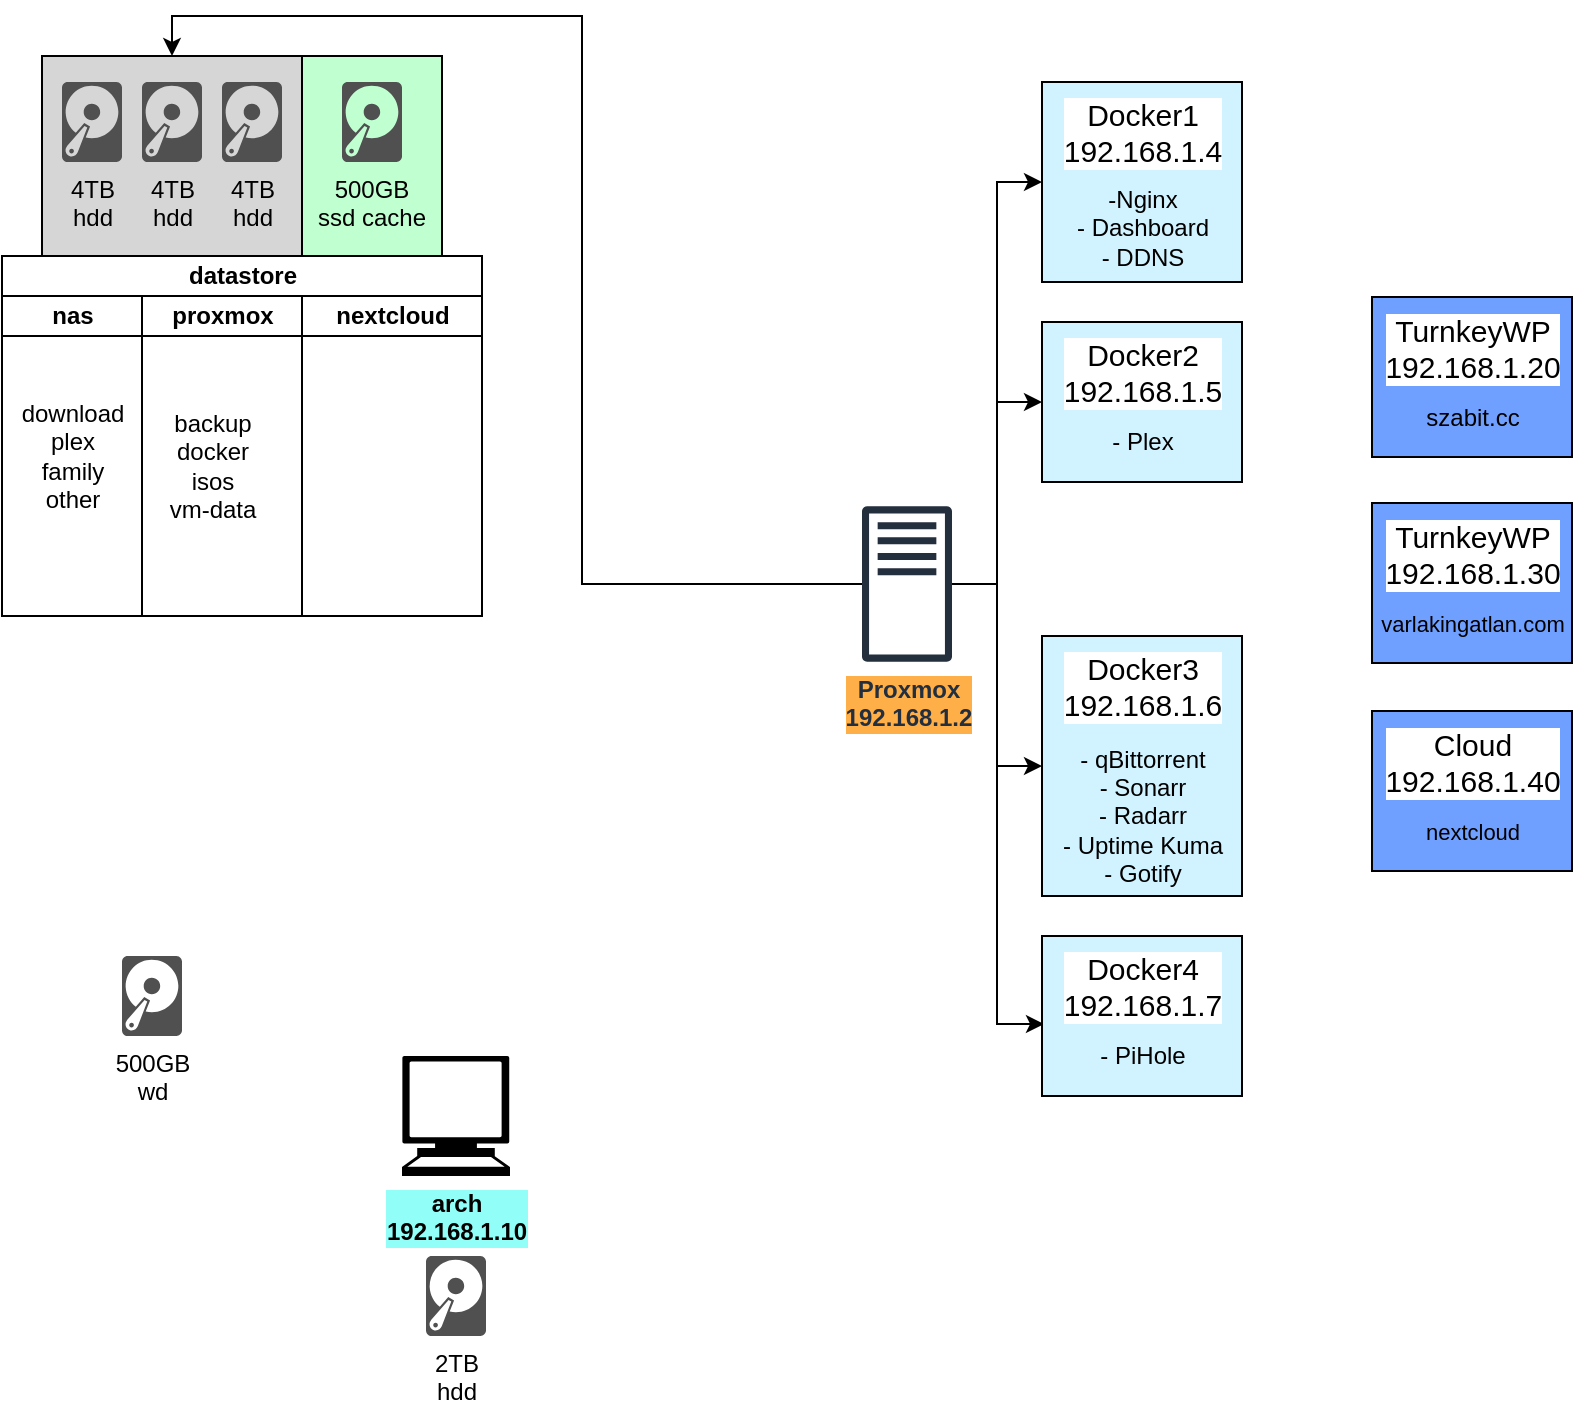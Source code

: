 <mxfile version="21.2.9" type="github">
  <diagram name="Page-1" id="GawN0sBzUaCXgQbSJTzt">
    <mxGraphModel dx="1434" dy="790" grid="1" gridSize="10" guides="1" tooltips="1" connect="1" arrows="1" fold="1" page="1" pageScale="1" pageWidth="1169" pageHeight="826" math="0" shadow="0">
      <root>
        <mxCell id="0" />
        <mxCell id="1" parent="0" />
        <mxCell id="Fs72LVVjV9bSrvQO9REc-51" value="" style="rounded=0;whiteSpace=wrap;html=1;fillColor=#BFFFD0;direction=east;" parent="1" vertex="1">
          <mxGeometry x="190" y="110" width="70" height="100" as="geometry" />
        </mxCell>
        <mxCell id="Fs72LVVjV9bSrvQO9REc-50" value="" style="rounded=0;whiteSpace=wrap;html=1;fillColor=#D6D6D6;direction=east;" parent="1" vertex="1">
          <mxGeometry x="60" y="110" width="130" height="100" as="geometry" />
        </mxCell>
        <mxCell id="Fs72LVVjV9bSrvQO9REc-40" style="edgeStyle=orthogonalEdgeStyle;rounded=0;orthogonalLoop=1;jettySize=auto;html=1;entryX=0;entryY=0.5;entryDx=0;entryDy=0;" parent="1" source="Fs72LVVjV9bSrvQO9REc-1" target="Fs72LVVjV9bSrvQO9REc-2" edge="1">
          <mxGeometry relative="1" as="geometry" />
        </mxCell>
        <mxCell id="Fs72LVVjV9bSrvQO9REc-41" value="" style="edgeStyle=orthogonalEdgeStyle;rounded=0;orthogonalLoop=1;jettySize=auto;entryX=0;entryY=0.5;entryDx=0;entryDy=0;html=1;" parent="1" source="Fs72LVVjV9bSrvQO9REc-1" target="Fs72LVVjV9bSrvQO9REc-33" edge="1">
          <mxGeometry relative="1" as="geometry" />
        </mxCell>
        <mxCell id="Fs72LVVjV9bSrvQO9REc-47" style="edgeStyle=orthogonalEdgeStyle;rounded=0;orthogonalLoop=1;jettySize=auto;html=1;entryX=0;entryY=0.5;entryDx=0;entryDy=0;" parent="1" source="Fs72LVVjV9bSrvQO9REc-1" target="Fs72LVVjV9bSrvQO9REc-43" edge="1">
          <mxGeometry relative="1" as="geometry" />
        </mxCell>
        <mxCell id="Fs72LVVjV9bSrvQO9REc-64" style="edgeStyle=orthogonalEdgeStyle;rounded=0;orthogonalLoop=1;jettySize=auto;html=1;entryX=0.01;entryY=0.88;entryDx=0;entryDy=0;entryPerimeter=0;" parent="1" source="Fs72LVVjV9bSrvQO9REc-1" target="Fs72LVVjV9bSrvQO9REc-62" edge="1">
          <mxGeometry relative="1" as="geometry" />
        </mxCell>
        <mxCell id="Fs72LVVjV9bSrvQO9REc-71" style="edgeStyle=orthogonalEdgeStyle;rounded=0;orthogonalLoop=1;jettySize=auto;html=1;entryX=0.5;entryY=0;entryDx=0;entryDy=0;" parent="1" source="Fs72LVVjV9bSrvQO9REc-1" target="Fs72LVVjV9bSrvQO9REc-50" edge="1">
          <mxGeometry relative="1" as="geometry" />
        </mxCell>
        <mxCell id="Fs72LVVjV9bSrvQO9REc-1" value="&lt;div&gt;&lt;b&gt;Proxmox&lt;/b&gt;&lt;/div&gt;&lt;div&gt;&lt;b&gt;192.168.1.2&lt;/b&gt;&lt;/div&gt;" style="sketch=0;outlineConnect=0;fontColor=#232F3E;gradientColor=none;fillColor=#232F3D;strokeColor=none;dashed=0;verticalLabelPosition=bottom;verticalAlign=top;align=center;html=1;fontSize=12;fontStyle=0;aspect=fixed;pointerEvents=1;shape=mxgraph.aws4.traditional_server;labelBackgroundColor=#FFAF47;" parent="1" vertex="1">
          <mxGeometry x="470" y="335" width="45" height="78" as="geometry" />
        </mxCell>
        <mxCell id="Fs72LVVjV9bSrvQO9REc-2" value="&lt;div align=&quot;center&quot;&gt;&lt;br&gt;&lt;/div&gt;" style="whiteSpace=wrap;html=1;align=center;labelBackgroundColor=none;labelBorderColor=none;fillColor=#D1F3FF;direction=east;" parent="1" vertex="1">
          <mxGeometry x="560" y="123" width="100" height="100" as="geometry" />
        </mxCell>
        <mxCell id="Fs72LVVjV9bSrvQO9REc-4" value="&lt;div style=&quot;font-size: 15px;&quot;&gt;Docker1&lt;/div&gt;&lt;div style=&quot;font-size: 15px;&quot;&gt;192.168.1.4&lt;/div&gt;" style="text;html=1;align=center;verticalAlign=middle;resizable=0;points=[];autosize=1;strokeColor=none;fillColor=none;labelBackgroundColor=default;spacing=1;spacingLeft=0;spacingTop=0;labelPosition=center;verticalLabelPosition=middle;labelBorderColor=none;fontSize=15;horizontal=1;" parent="1" vertex="1">
          <mxGeometry x="560" y="123" width="100" height="50" as="geometry" />
        </mxCell>
        <mxCell id="Fs72LVVjV9bSrvQO9REc-9" value="&lt;div&gt;4TB&lt;/div&gt;&lt;div&gt;hdd&lt;br&gt;&lt;/div&gt;" style="sketch=0;pointerEvents=1;shadow=0;dashed=0;html=1;strokeColor=none;fillColor=#505050;labelPosition=center;verticalLabelPosition=bottom;verticalAlign=top;outlineConnect=0;align=center;shape=mxgraph.office.devices.hard_disk;direction=east;" parent="1" vertex="1">
          <mxGeometry x="70" y="123" width="30" height="40" as="geometry" />
        </mxCell>
        <mxCell id="Fs72LVVjV9bSrvQO9REc-11" value="&lt;div&gt;4TB&lt;/div&gt;&lt;div&gt;hdd&lt;br&gt;&lt;/div&gt;" style="sketch=0;pointerEvents=1;shadow=0;dashed=0;html=1;strokeColor=none;fillColor=#505050;labelPosition=center;verticalLabelPosition=bottom;verticalAlign=top;outlineConnect=0;align=center;shape=mxgraph.office.devices.hard_disk;direction=east;" parent="1" vertex="1">
          <mxGeometry x="110" y="123" width="30" height="40" as="geometry" />
        </mxCell>
        <mxCell id="Fs72LVVjV9bSrvQO9REc-12" value="&lt;div&gt;4TB&lt;/div&gt;&lt;div&gt;hdd&lt;/div&gt;" style="sketch=0;pointerEvents=1;shadow=0;dashed=0;html=1;strokeColor=none;fillColor=#505050;labelPosition=center;verticalLabelPosition=bottom;verticalAlign=top;outlineConnect=0;align=center;shape=mxgraph.office.devices.hard_disk;direction=east;" parent="1" vertex="1">
          <mxGeometry x="150" y="123" width="30" height="40" as="geometry" />
        </mxCell>
        <mxCell id="Fs72LVVjV9bSrvQO9REc-13" value="500GB&#xa;ssd cache" style="sketch=0;pointerEvents=1;shadow=0;dashed=0;strokeColor=none;fillColor=#505050;labelPosition=center;verticalLabelPosition=bottom;verticalAlign=top;outlineConnect=0;align=center;shape=mxgraph.office.devices.hard_disk;direction=east;" parent="1" vertex="1">
          <mxGeometry x="210" y="123" width="30" height="40" as="geometry" />
        </mxCell>
        <mxCell id="Fs72LVVjV9bSrvQO9REc-14" value="&lt;div&gt;500GB&lt;/div&gt;&lt;div&gt;wd&lt;br&gt;&lt;/div&gt;" style="sketch=0;pointerEvents=1;shadow=0;dashed=0;html=1;strokeColor=none;fillColor=#505050;labelPosition=center;verticalLabelPosition=bottom;verticalAlign=top;outlineConnect=0;align=center;shape=mxgraph.office.devices.hard_disk;" parent="1" vertex="1">
          <mxGeometry x="100" y="560" width="30" height="40" as="geometry" />
        </mxCell>
        <mxCell id="Fs72LVVjV9bSrvQO9REc-26" value="datastore" style="swimlane;childLayout=stackLayout;resizeParent=1;resizeParentMax=0;startSize=20;html=1;direction=east;" parent="1" vertex="1">
          <mxGeometry x="40" y="210" width="240" height="180" as="geometry" />
        </mxCell>
        <mxCell id="Fs72LVVjV9bSrvQO9REc-27" value="nas" style="swimlane;startSize=20;html=1;direction=east;" parent="Fs72LVVjV9bSrvQO9REc-26" vertex="1">
          <mxGeometry y="20" width="70" height="160" as="geometry" />
        </mxCell>
        <mxCell id="Fs72LVVjV9bSrvQO9REc-32" value="&lt;div&gt;download&lt;/div&gt;&lt;div&gt;plex&lt;/div&gt;&lt;div&gt;family&lt;/div&gt;&lt;div&gt;other&lt;br&gt;&lt;/div&gt;" style="text;html=1;align=center;verticalAlign=middle;resizable=0;points=[];autosize=1;strokeColor=none;fillColor=none;" parent="Fs72LVVjV9bSrvQO9REc-27" vertex="1">
          <mxGeometry x="-4.547e-13" y="45" width="70" height="70" as="geometry" />
        </mxCell>
        <mxCell id="Fs72LVVjV9bSrvQO9REc-28" value="proxmox" style="swimlane;startSize=20;html=1;direction=east;" parent="Fs72LVVjV9bSrvQO9REc-26" vertex="1">
          <mxGeometry x="70" y="20" width="80" height="160" as="geometry">
            <mxRectangle x="120" y="20" width="40" height="160" as="alternateBounds" />
          </mxGeometry>
        </mxCell>
        <mxCell id="Fs72LVVjV9bSrvQO9REc-31" value="&lt;div&gt;backup&lt;/div&gt;&lt;div&gt;docker&lt;/div&gt;&lt;div&gt;isos&lt;/div&gt;&lt;div&gt;vm-data&lt;br&gt;&lt;/div&gt;" style="text;html=1;align=center;verticalAlign=middle;resizable=0;points=[];autosize=1;strokeColor=none;fillColor=none;" parent="Fs72LVVjV9bSrvQO9REc-28" vertex="1">
          <mxGeometry x="-4.547e-13" y="50" width="70" height="70" as="geometry" />
        </mxCell>
        <mxCell id="Fs72LVVjV9bSrvQO9REc-29" value="nextcloud" style="swimlane;startSize=20;html=1;direction=east;" parent="Fs72LVVjV9bSrvQO9REc-26" vertex="1">
          <mxGeometry x="150" y="20" width="90" height="160" as="geometry">
            <mxRectangle x="240" y="20" width="40" height="160" as="alternateBounds" />
          </mxGeometry>
        </mxCell>
        <mxCell id="Fs72LVVjV9bSrvQO9REc-33" value="&lt;div align=&quot;center&quot;&gt;&lt;br&gt;&lt;/div&gt;" style="whiteSpace=wrap;html=1;align=center;labelBackgroundColor=none;labelBorderColor=none;fillColor=#D1F3FF;direction=east;" parent="1" vertex="1">
          <mxGeometry x="560" y="243" width="100" height="80" as="geometry" />
        </mxCell>
        <mxCell id="Fs72LVVjV9bSrvQO9REc-35" value="&lt;div style=&quot;font-size: 15px;&quot;&gt;Docker2&lt;/div&gt;&lt;div style=&quot;font-size: 15px;&quot;&gt;192.168.1.5&lt;/div&gt;" style="text;html=1;align=center;verticalAlign=middle;resizable=0;points=[];autosize=1;strokeColor=none;fillColor=none;labelBackgroundColor=default;spacing=1;spacingLeft=0;spacingTop=0;labelPosition=center;verticalLabelPosition=middle;labelBorderColor=none;fontSize=15;" parent="1" vertex="1">
          <mxGeometry x="560" y="243" width="100" height="50" as="geometry" />
        </mxCell>
        <mxCell id="Fs72LVVjV9bSrvQO9REc-36" value="&lt;div&gt;- Plex&lt;/div&gt;" style="text;align=center;verticalAlign=middle;resizable=0;points=[];autosize=1;strokeColor=none;fillColor=none;labelPosition=center;verticalLabelPosition=middle;spacing=0;html=1;" parent="1" vertex="1">
          <mxGeometry x="585" y="293" width="50" height="20" as="geometry" />
        </mxCell>
        <mxCell id="Fs72LVVjV9bSrvQO9REc-43" value="&lt;div align=&quot;center&quot;&gt;&lt;br&gt;&lt;/div&gt;" style="whiteSpace=wrap;html=1;align=center;labelBackgroundColor=none;labelBorderColor=none;fillColor=#D1F3FF;direction=east;" parent="1" vertex="1">
          <mxGeometry x="560" y="400" width="100" height="130" as="geometry" />
        </mxCell>
        <mxCell id="Fs72LVVjV9bSrvQO9REc-44" value="&lt;div style=&quot;font-size: 15px;&quot;&gt;Docker3&lt;/div&gt;&lt;div style=&quot;font-size: 15px;&quot;&gt;192.168.1.6&lt;/div&gt;" style="text;html=1;align=center;verticalAlign=middle;resizable=0;points=[];autosize=1;strokeColor=none;fillColor=none;labelBackgroundColor=default;spacing=1;spacingLeft=0;spacingTop=0;labelPosition=center;verticalLabelPosition=middle;labelBorderColor=none;fontSize=15;" parent="1" vertex="1">
          <mxGeometry x="560" y="400" width="100" height="50" as="geometry" />
        </mxCell>
        <mxCell id="Fs72LVVjV9bSrvQO9REc-45" value="&lt;div&gt;- qBittorrent&lt;/div&gt;&lt;div&gt;- Sonarr&lt;/div&gt;&lt;div&gt;- Radarr&lt;/div&gt;&lt;div&gt;&lt;div&gt;- Uptime Kuma&lt;/div&gt;&lt;div&gt;- Gotify&lt;/div&gt;&lt;/div&gt;" style="text;align=center;verticalAlign=middle;resizable=0;points=[];autosize=1;strokeColor=none;fillColor=none;labelPosition=center;verticalLabelPosition=middle;spacing=0;html=1;" parent="1" vertex="1">
          <mxGeometry x="560" y="450" width="100" height="80" as="geometry" />
        </mxCell>
        <mxCell id="Fs72LVVjV9bSrvQO9REc-46" value="&lt;div&gt;&lt;b&gt;arch&lt;/b&gt;&lt;/div&gt;&lt;div&gt;&lt;b&gt;192.168.1.10&lt;br&gt;&lt;/b&gt;&lt;/div&gt;" style="shape=mxgraph.signs.tech.computer;html=1;pointerEvents=1;fillColor=#000000;strokeColor=none;verticalLabelPosition=bottom;verticalAlign=top;align=center;labelBackgroundColor=#91FFF8;" parent="1" vertex="1">
          <mxGeometry x="240" y="610" width="54" height="60" as="geometry" />
        </mxCell>
        <mxCell id="Fs72LVVjV9bSrvQO9REc-48" value="&lt;div&gt;2TB&lt;/div&gt;&lt;div&gt;hdd&lt;br&gt;&lt;/div&gt;" style="sketch=0;pointerEvents=1;shadow=0;dashed=0;html=1;strokeColor=none;fillColor=#505050;labelPosition=center;verticalLabelPosition=bottom;verticalAlign=top;outlineConnect=0;align=center;shape=mxgraph.office.devices.hard_disk;" parent="1" vertex="1">
          <mxGeometry x="252" y="710" width="30" height="40" as="geometry" />
        </mxCell>
        <mxCell id="Fs72LVVjV9bSrvQO9REc-53" value="" style="rounded=0;whiteSpace=wrap;html=1;labelBackgroundColor=none;fillColor=#70A0FF;" parent="1" vertex="1">
          <mxGeometry x="725" y="230.5" width="100" height="80" as="geometry" />
        </mxCell>
        <mxCell id="Fs72LVVjV9bSrvQO9REc-59" value="&lt;div&gt;-Nginx&lt;/div&gt;&lt;div&gt;- Dashboard&lt;/div&gt;&lt;div&gt;- DDNS&lt;br&gt;&lt;/div&gt;" style="text;html=1;align=center;verticalAlign=middle;resizable=0;points=[];autosize=1;strokeColor=none;fillColor=none;" parent="1" vertex="1">
          <mxGeometry x="565" y="166" width="90" height="60" as="geometry" />
        </mxCell>
        <mxCell id="Fs72LVVjV9bSrvQO9REc-61" value="&lt;div align=&quot;center&quot;&gt;&lt;br&gt;&lt;/div&gt;" style="whiteSpace=wrap;html=1;align=center;labelBackgroundColor=none;labelBorderColor=none;fillColor=#D1F3FF;direction=east;" parent="1" vertex="1">
          <mxGeometry x="560" y="550" width="100" height="80" as="geometry" />
        </mxCell>
        <mxCell id="Fs72LVVjV9bSrvQO9REc-62" value="&lt;div style=&quot;font-size: 15px;&quot;&gt;Docker4&lt;/div&gt;&lt;div style=&quot;font-size: 15px;&quot;&gt;192.168.1.7&lt;/div&gt;" style="text;html=1;align=center;verticalAlign=middle;resizable=0;points=[];autosize=1;strokeColor=none;fillColor=none;labelBackgroundColor=default;spacing=1;spacingLeft=0;spacingTop=0;labelPosition=center;verticalLabelPosition=middle;labelBorderColor=none;fontSize=15;" parent="1" vertex="1">
          <mxGeometry x="560" y="550" width="100" height="50" as="geometry" />
        </mxCell>
        <mxCell id="Fs72LVVjV9bSrvQO9REc-63" value="- PiHole" style="text;align=center;verticalAlign=middle;resizable=0;points=[];autosize=1;strokeColor=none;fillColor=none;labelPosition=center;verticalLabelPosition=middle;spacing=0;html=1;" parent="1" vertex="1">
          <mxGeometry x="580" y="600" width="60" height="20" as="geometry" />
        </mxCell>
        <mxCell id="Fs72LVVjV9bSrvQO9REc-65" value="&lt;div style=&quot;font-size: 15px;&quot;&gt;TurnkeyWP&lt;br&gt;&lt;/div&gt;&lt;div style=&quot;font-size: 15px;&quot;&gt;192.168.1.20&lt;/div&gt;" style="text;html=1;align=center;verticalAlign=middle;resizable=0;points=[];autosize=1;strokeColor=none;fillColor=none;labelBackgroundColor=default;spacing=1;spacingLeft=0;spacingTop=0;labelPosition=center;verticalLabelPosition=middle;labelBorderColor=none;fontSize=15;horizontal=1;" parent="1" vertex="1">
          <mxGeometry x="720" y="230.5" width="110" height="50" as="geometry" />
        </mxCell>
        <mxCell id="Fs72LVVjV9bSrvQO9REc-66" value="szabit.cc" style="text;align=center;verticalAlign=middle;resizable=0;points=[];autosize=1;strokeColor=none;fillColor=none;labelPosition=center;verticalLabelPosition=middle;spacing=0;html=1;" parent="1" vertex="1">
          <mxGeometry x="740" y="280.5" width="70" height="20" as="geometry" />
        </mxCell>
        <mxCell id="oi91a-Q31b0Rs58D0kch-1" value="" style="rounded=0;whiteSpace=wrap;html=1;labelBackgroundColor=none;fillColor=#70A0FF;" vertex="1" parent="1">
          <mxGeometry x="725" y="333.5" width="100" height="80" as="geometry" />
        </mxCell>
        <mxCell id="oi91a-Q31b0Rs58D0kch-2" value="&lt;div style=&quot;font-size: 15px;&quot;&gt;TurnkeyWP&lt;br&gt;&lt;/div&gt;&lt;div style=&quot;font-size: 15px;&quot;&gt;192.168.1.30&lt;/div&gt;" style="text;html=1;align=center;verticalAlign=middle;resizable=0;points=[];autosize=1;strokeColor=none;fillColor=none;labelBackgroundColor=default;spacing=1;spacingLeft=0;spacingTop=0;labelPosition=center;verticalLabelPosition=middle;labelBorderColor=none;fontSize=15;horizontal=1;" vertex="1" parent="1">
          <mxGeometry x="720" y="333.5" width="110" height="50" as="geometry" />
        </mxCell>
        <mxCell id="oi91a-Q31b0Rs58D0kch-3" value="varlakingatlan.com" style="text;align=center;verticalAlign=middle;resizable=0;points=[];autosize=1;strokeColor=none;fillColor=none;labelPosition=center;verticalLabelPosition=middle;spacing=0;html=1;fontSize=11;" vertex="1" parent="1">
          <mxGeometry x="720" y="383.5" width="110" height="20" as="geometry" />
        </mxCell>
        <mxCell id="oi91a-Q31b0Rs58D0kch-4" value="" style="rounded=0;whiteSpace=wrap;html=1;labelBackgroundColor=none;fillColor=#70A0FF;" vertex="1" parent="1">
          <mxGeometry x="725" y="437.5" width="100" height="80" as="geometry" />
        </mxCell>
        <mxCell id="oi91a-Q31b0Rs58D0kch-5" value="&lt;div style=&quot;font-size: 15px;&quot;&gt;Cloud&lt;br&gt;&lt;/div&gt;&lt;div style=&quot;font-size: 15px;&quot;&gt;192.168.1.40&lt;/div&gt;" style="text;html=1;align=center;verticalAlign=middle;resizable=0;points=[];autosize=1;strokeColor=none;fillColor=none;labelBackgroundColor=default;spacing=1;spacingLeft=0;spacingTop=0;labelPosition=center;verticalLabelPosition=middle;labelBorderColor=none;fontSize=15;horizontal=1;" vertex="1" parent="1">
          <mxGeometry x="720" y="437.5" width="110" height="50" as="geometry" />
        </mxCell>
        <mxCell id="oi91a-Q31b0Rs58D0kch-6" value="nextcloud" style="text;align=center;verticalAlign=middle;resizable=0;points=[];autosize=1;strokeColor=none;fillColor=none;labelPosition=center;verticalLabelPosition=middle;spacing=0;html=1;fontSize=11;" vertex="1" parent="1">
          <mxGeometry x="740" y="487.5" width="70" height="20" as="geometry" />
        </mxCell>
      </root>
    </mxGraphModel>
  </diagram>
</mxfile>
